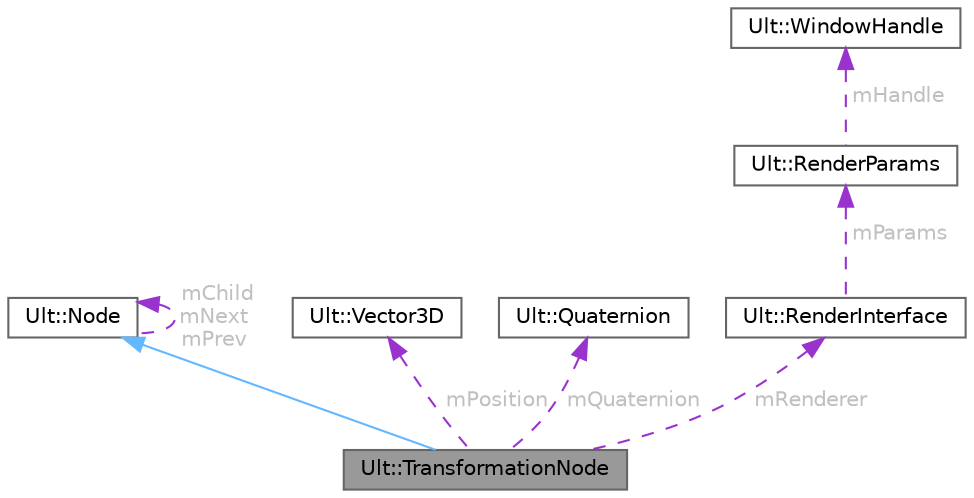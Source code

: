 digraph "Ult::TransformationNode"
{
 // LATEX_PDF_SIZE
  bgcolor="transparent";
  edge [fontname=Helvetica,fontsize=10,labelfontname=Helvetica,labelfontsize=10];
  node [fontname=Helvetica,fontsize=10,shape=box,height=0.2,width=0.4];
  Node1 [id="Node000001",label="Ult::TransformationNode",height=0.2,width=0.4,color="gray40", fillcolor="grey60", style="filled", fontcolor="black",tooltip=" "];
  Node2 -> Node1 [id="edge1_Node000001_Node000002",dir="back",color="steelblue1",style="solid",tooltip=" "];
  Node2 [id="Node000002",label="Ult::Node",height=0.2,width=0.4,color="gray40", fillcolor="white", style="filled",URL="$class_ult_1_1_node.html",tooltip=" "];
  Node2 -> Node2 [id="edge2_Node000002_Node000002",dir="back",color="darkorchid3",style="dashed",tooltip=" ",label=" mChild\nmNext\nmPrev",fontcolor="grey" ];
  Node3 -> Node1 [id="edge3_Node000001_Node000003",dir="back",color="darkorchid3",style="dashed",tooltip=" ",label=" mPosition",fontcolor="grey" ];
  Node3 [id="Node000003",label="Ult::Vector3D",height=0.2,width=0.4,color="gray40", fillcolor="white", style="filled",URL="$class_ult_1_1_vector3_d.html",tooltip=" "];
  Node4 -> Node1 [id="edge4_Node000001_Node000004",dir="back",color="darkorchid3",style="dashed",tooltip=" ",label=" mQuaternion",fontcolor="grey" ];
  Node4 [id="Node000004",label="Ult::Quaternion",height=0.2,width=0.4,color="gray40", fillcolor="white", style="filled",URL="$class_ult_1_1_quaternion.html",tooltip=" "];
  Node5 -> Node1 [id="edge5_Node000001_Node000005",dir="back",color="darkorchid3",style="dashed",tooltip=" ",label=" mRenderer",fontcolor="grey" ];
  Node5 [id="Node000005",label="Ult::RenderInterface",height=0.2,width=0.4,color="gray40", fillcolor="white", style="filled",URL="$class_ult_1_1_render_interface.html",tooltip=" "];
  Node6 -> Node5 [id="edge6_Node000005_Node000006",dir="back",color="darkorchid3",style="dashed",tooltip=" ",label=" mParams",fontcolor="grey" ];
  Node6 [id="Node000006",label="Ult::RenderParams",height=0.2,width=0.4,color="gray40", fillcolor="white", style="filled",URL="$struct_ult_1_1_render_params.html",tooltip=" "];
  Node7 -> Node6 [id="edge7_Node000006_Node000007",dir="back",color="darkorchid3",style="dashed",tooltip=" ",label=" mHandle",fontcolor="grey" ];
  Node7 [id="Node000007",label="Ult::WindowHandle",height=0.2,width=0.4,color="gray40", fillcolor="white", style="filled",URL="$class_ult_1_1_window_handle.html",tooltip=" "];
}
